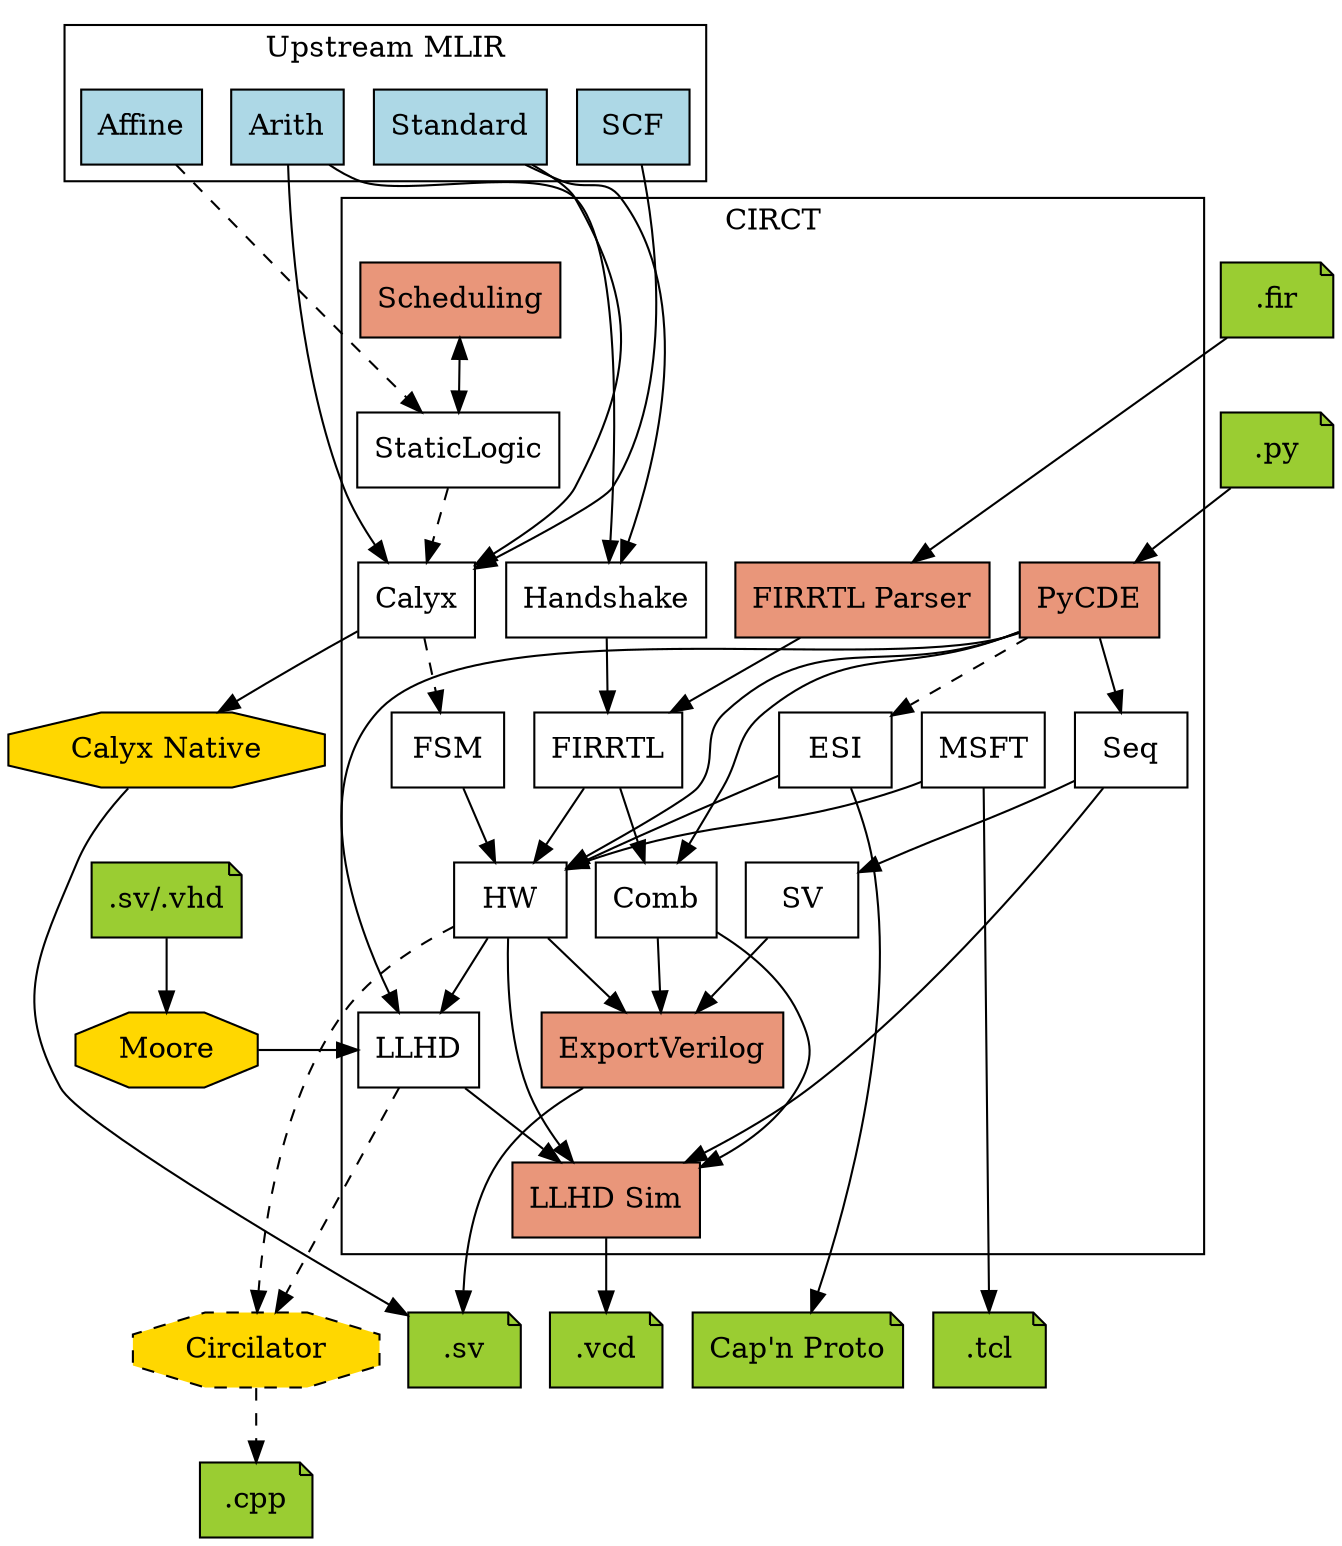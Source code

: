 Digraph G {
  // Note: Remember to run the circt/utils/update-docs-dialects.sh script after
  // modifying this file to regenerate the .svg and .png renders of the graph.
  rankdir = TB
  splines=spline;
  node [shape=box style=filled fillcolor="white"]
  nodesep=0.2 // horizontal compression
  ranksep=0.5 // vertical compression

  // MLIR dialects
  subgraph cluster_mlir {
    label = "Upstream MLIR";
    SCF [fillcolor="lightblue"]
    Standard [fillcolor="lightblue"]
    Arith [fillcolor="lightblue"]
    Affine [fillcolor="lightblue"]
  }

  // ===== Nodes =====

  subgraph cluster_circt {
    label = "CIRCT"
    // CIRCT dialects
    Calyx [URL="https://circt.llvm.org/docs/Dialects/Calyx/"]
    Handshake [URL="https://circt.llvm.org/docs/Dialects/Handshake/"]
    FIRRTL [URL="https://circt.llvm.org/docs/Dialects/FIRRTL/"]
    LLHD [URL="https://circt.llvm.org/docs/Dialects/LLHD/"]
    HW [URL="https://circt.llvm.org/docs/Dialects/HW/"]
    SV [URL="https://circt.llvm.org/docs/Dialects/SV/"]
    Comb [URL="https://circt.llvm.org/docs/Dialects/Comb/"]
    Seq [URL="https://circt.llvm.org/docs/Dialects/Seq/"]
    StaticLogic [URL="https://circt.llvm.org/docs/Dialects/StaticLogic/"]
    MSFT [URL="https://circt.llvm.org/docs/Dialects/MSFT/"]
    ESI [URL="https://circt.llvm.org/docs/Dialects/ESI/"]
    FSM [URL="https://circt.llvm.org/docs/Dialects/FSM/"]

    // Internal tools
    ExportVerilog [fillcolor="darksalmon"]
    FIRRTLParser [label="FIRRTL Parser" fillcolor="darksalmon"]
    Scheduling [fillcolor="darksalmon"]
    llhd_sim [label="LLHD Sim" fillcolor="darksalmon"]
    PyCDE [fillcolor="darksalmon"]
  }

  // External tools
  Moore [shape=octagon fillcolor="gold"]
  Circilator [shape=octagon fillcolor="gold" style="dashed,filled"]
  Calyx_native [label="Calyx Native" shape=octagon fillcolor="gold"]

  // File formats
  VCDTrace [label=".vcd" fillcolor="yellowgreen" shape=note]
  CPPFile [label=".cpp" fillcolor="yellowgreen" shape=note]
  SVFile [label=".sv" fillcolor="yellowgreen" shape=note]
  CapNProto [label="Cap'n Proto" fillcolor="yellowgreen" shape=note]
  TCL [label=".tcl" fillcolor="yellowgreen" shape=note]
  FIRFile [label=".fir" fillcolor="yellowgreen" shape=note]
  SVVHDL [label=".sv/.vhd" fillcolor="yellowgreen" shape=note]
  PyFile [label=".py" fillcolor="yellowgreen" shape=note]

  // ===== Connections =====

  // Dialect conversions
  SCF -> Calyx
  Affine -> StaticLogic [style=dashed]
  StaticLogic -> Calyx [style=dashed]
  Standard -> Calyx
  Arith -> Calyx
  Standard -> Handshake
  Arith -> Handshake

  Handshake -> FIRRTL
  Calyx -> FSM [style=dashed]
  Seq -> SV
  FIRRTL -> HW
  FSM -> HW
  ESI -> HW
  MSFT -> HW
  HW -> LLHD
  FIRRTL->Comb
  Comb -> ExportVerilog

  // Tool flows
  Scheduling -> StaticLogic [dir=both]
  FIRFile -> FIRRTLParser
  FIRRTLParser -> FIRRTL
  HW -> ExportVerilog
  SV -> ExportVerilog
  SVVHDL -> Moore [weight=999]
  Moore -> LLHD
  LLHD -> Circilator [style=dashed]
  HW -> Circilator [style=dashed]
  Calyx -> Calyx_native
  ExportVerilog -> SVFile
  Circilator -> CPPFile [style=dashed]
  LLHD -> llhd_sim
  Comb -> llhd_sim
  HW -> llhd_sim
  Seq -> llhd_sim
  llhd_sim -> VCDTrace
  Calyx_native -> SVFile
  ESI -> CapNProto
  MSFT -> TCL
  PyFile -> PyCDE
  PyCDE -> HW
  PyCDE -> Comb
  PyCDE -> Seq
  PyCDE -> LLHD
  PyCDE -> ESI [style=dashed]

  // ====== Some fake edges to coerce a good layout ======
  // Note: Modify these if you make changes to the above diagram, and things
  // start looking weird.
  Standard -> Scheduling [weight=999 style=invis]
  FIRFile -> PyFile [weight=999 style=invis]
  Calyx -> Calyx_native [weight=999 style=invis]
  Calyx_native -> SVVHDL [weight=999 style=invis]

  // Fix the following sink nodes below the CIRCT cluster
  llhd_sim -> SVFile [weight=999 style=invis]
  llhd_sim -> Circilator [weight=999 style=invis]
  llhd_sim -> TCL [weight=999 style=invis]
  llhd_sim -> CapNProto [weight=999 style=invis]
}
